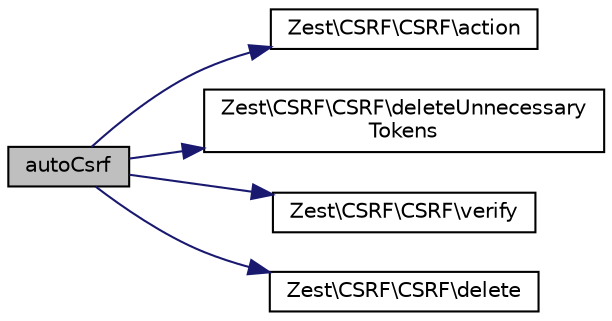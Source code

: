 digraph "autoCsrf"
{
  edge [fontname="Helvetica",fontsize="10",labelfontname="Helvetica",labelfontsize="10"];
  node [fontname="Helvetica",fontsize="10",shape=record];
  rankdir="LR";
  Node0 [label="autoCsrf",height=0.2,width=0.4,color="black", fillcolor="grey75", style="filled", fontcolor="black"];
  Node0 -> Node1 [color="midnightblue",fontsize="10",style="solid",fontname="Helvetica"];
  Node1 [label="Zest\\CSRF\\CSRF\\action",height=0.2,width=0.4,color="black", fillcolor="white", style="filled",URL="$class_zest_1_1_c_s_r_f_1_1_c_s_r_f.html#a6609de47ba599119a8e8bd3c8b51a66e"];
  Node0 -> Node2 [color="midnightblue",fontsize="10",style="solid",fontname="Helvetica"];
  Node2 [label="Zest\\CSRF\\CSRF\\deleteUnnecessary\lTokens",height=0.2,width=0.4,color="black", fillcolor="white", style="filled",URL="$class_zest_1_1_c_s_r_f_1_1_c_s_r_f.html#aeb10e0979295026dd368be917b70b5e5"];
  Node0 -> Node3 [color="midnightblue",fontsize="10",style="solid",fontname="Helvetica"];
  Node3 [label="Zest\\CSRF\\CSRF\\verify",height=0.2,width=0.4,color="black", fillcolor="white", style="filled",URL="$class_zest_1_1_c_s_r_f_1_1_c_s_r_f.html#ab7694821487b65d0fad9b72ed03c8139"];
  Node0 -> Node4 [color="midnightblue",fontsize="10",style="solid",fontname="Helvetica"];
  Node4 [label="Zest\\CSRF\\CSRF\\delete",height=0.2,width=0.4,color="black", fillcolor="white", style="filled",URL="$class_zest_1_1_c_s_r_f_1_1_c_s_r_f.html#a47cd58cb7dbe9901bd4a4b4c6d75d288"];
}
